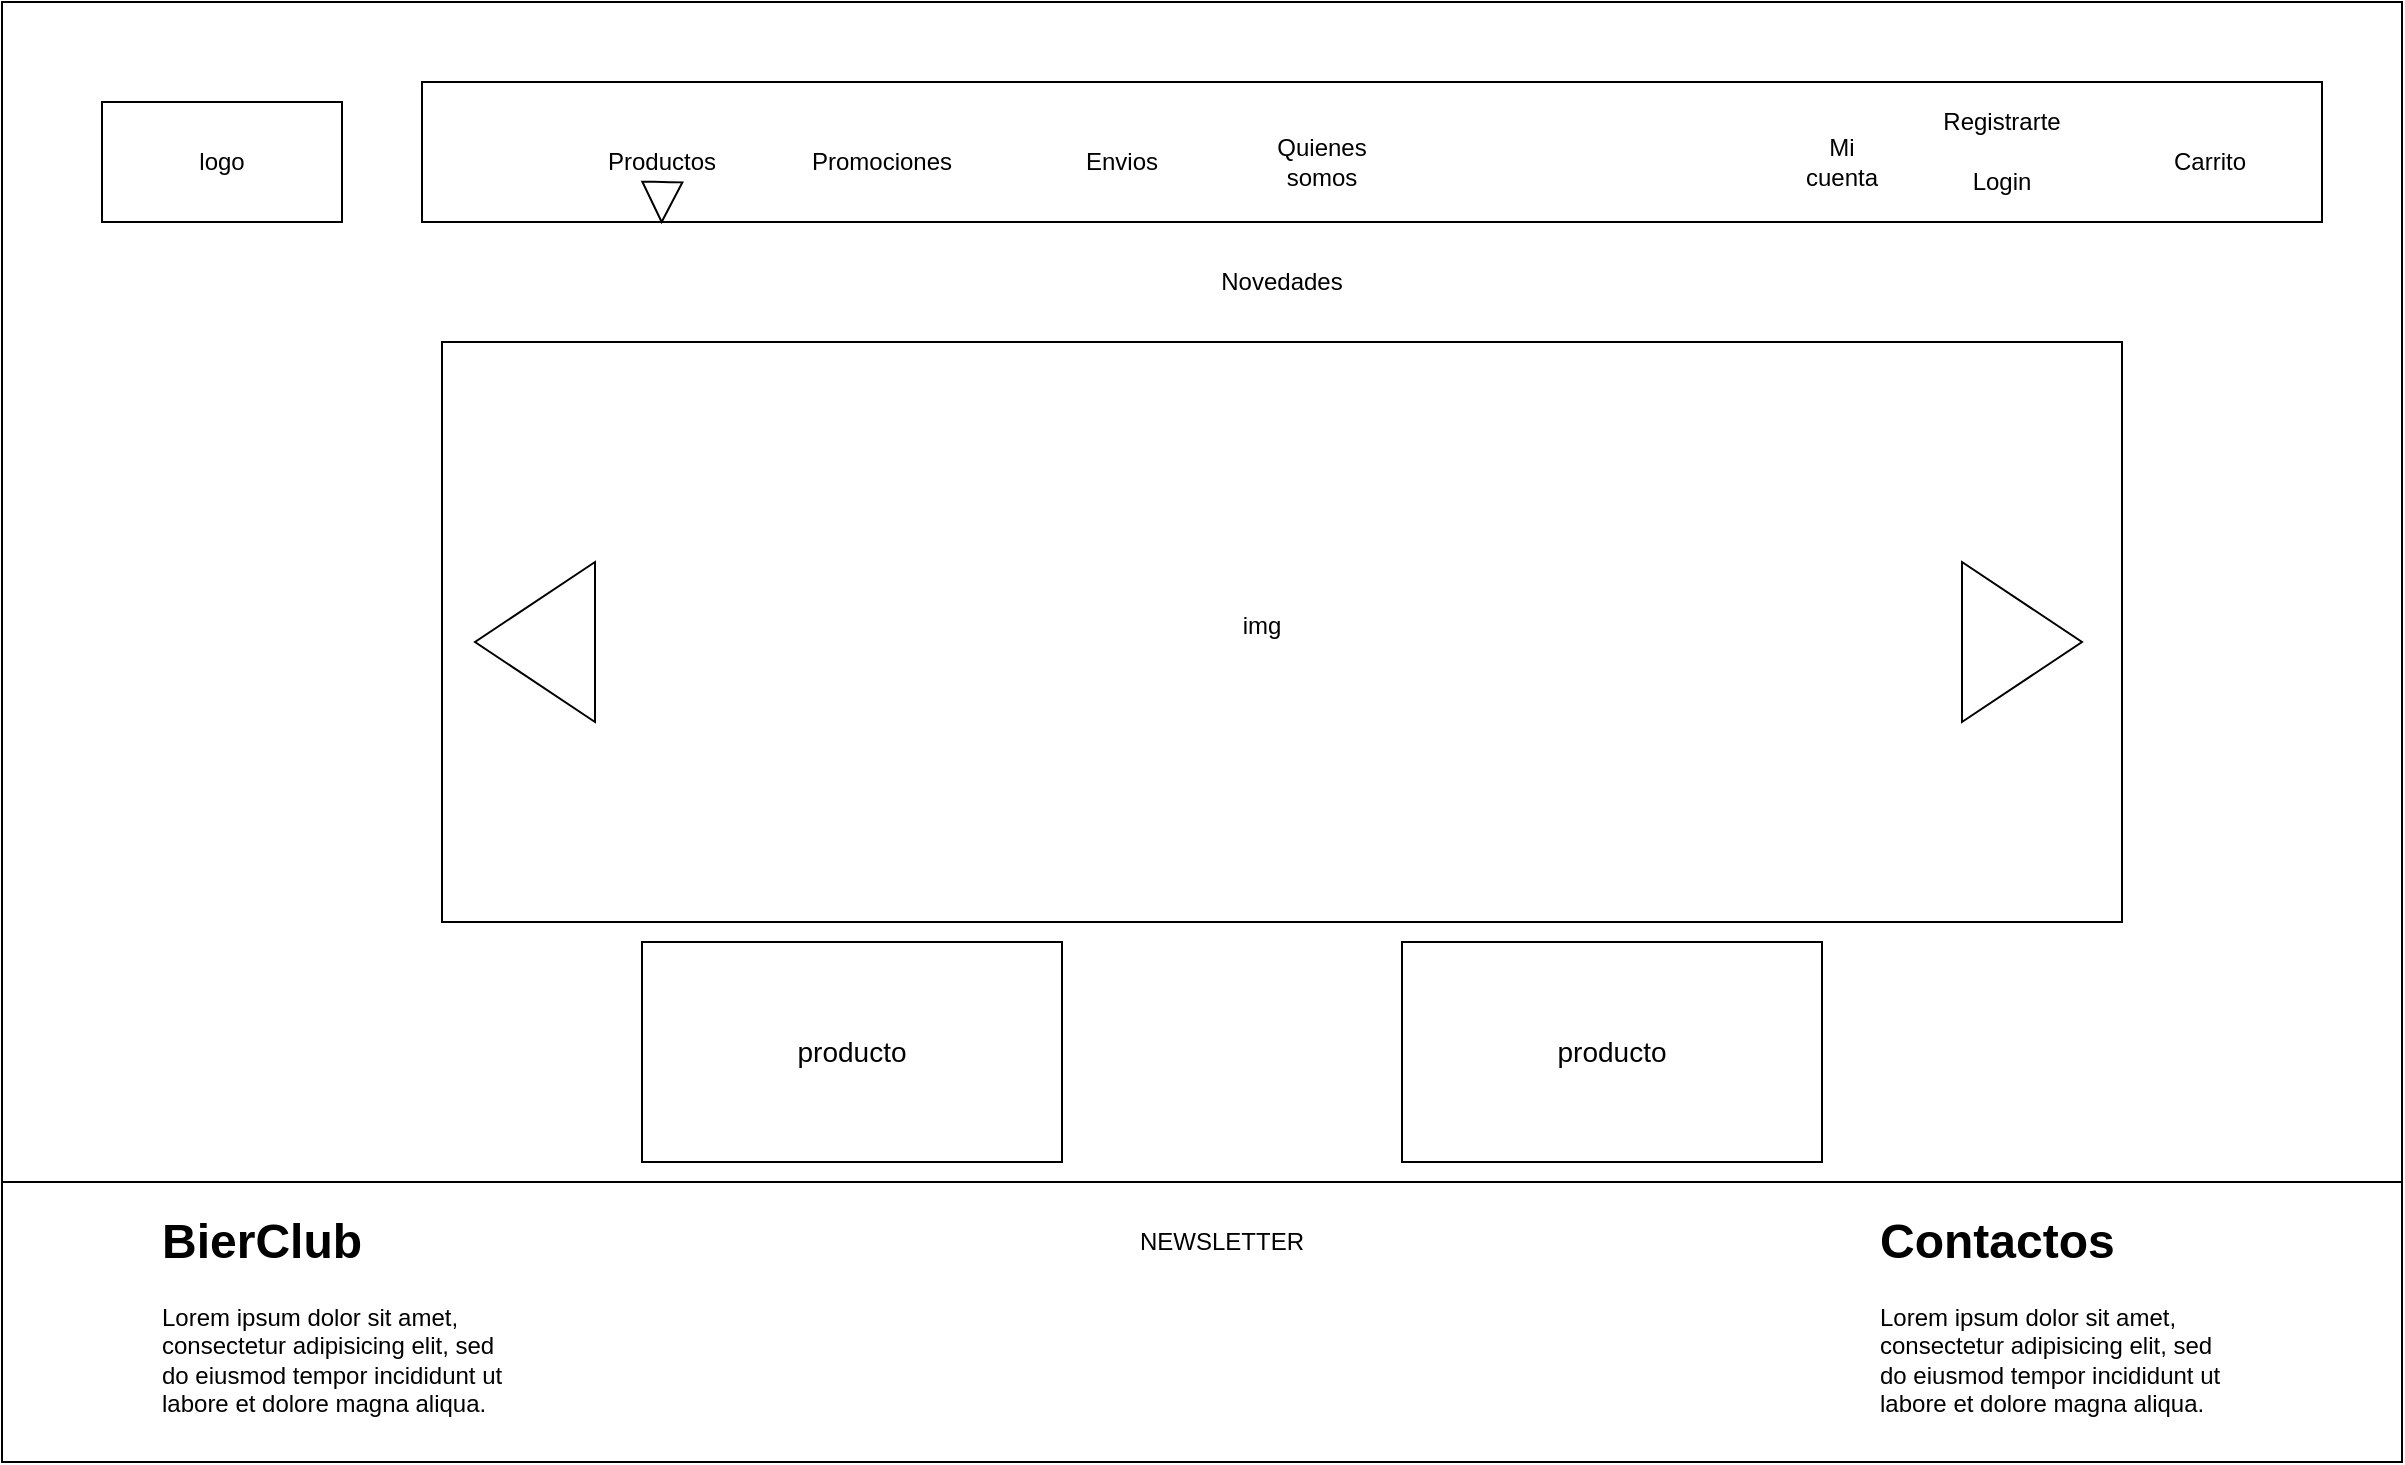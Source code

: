<mxfile version="13.7.3" type="github" pages="3">
  <diagram id="BG0jFZCEIFV9mwDypDCe" name="Page-1">
    <mxGraphModel dx="2249" dy="762" grid="1" gridSize="10" guides="1" tooltips="1" connect="1" arrows="1" fold="1" page="1" pageScale="1" pageWidth="827" pageHeight="1169" math="0" shadow="0">
      <root>
        <mxCell id="0" />
        <mxCell id="1" parent="0" />
        <mxCell id="589lS48BiY-n1jW3vcGF-1" value="" style="rounded=0;whiteSpace=wrap;html=1;direction=west;" parent="1" vertex="1">
          <mxGeometry x="-670" y="20" width="1200" height="730" as="geometry" />
        </mxCell>
        <mxCell id="589lS48BiY-n1jW3vcGF-2" value="" style="rounded=0;whiteSpace=wrap;html=1;" parent="1" vertex="1">
          <mxGeometry x="-620" y="70" width="120" height="60" as="geometry" />
        </mxCell>
        <mxCell id="589lS48BiY-n1jW3vcGF-3" value="logo" style="text;html=1;strokeColor=none;fillColor=none;align=center;verticalAlign=middle;whiteSpace=wrap;rounded=0;" parent="1" vertex="1">
          <mxGeometry x="-595" y="82.5" width="70" height="35" as="geometry" />
        </mxCell>
        <mxCell id="589lS48BiY-n1jW3vcGF-4" value="" style="rounded=0;whiteSpace=wrap;html=1;" parent="1" vertex="1">
          <mxGeometry x="-460" y="60" width="950" height="70" as="geometry" />
        </mxCell>
        <mxCell id="589lS48BiY-n1jW3vcGF-7" value="Registrarte" style="text;html=1;strokeColor=none;fillColor=none;align=center;verticalAlign=middle;whiteSpace=wrap;rounded=0;" parent="1" vertex="1">
          <mxGeometry x="310" y="70" width="40" height="20" as="geometry" />
        </mxCell>
        <mxCell id="589lS48BiY-n1jW3vcGF-8" value="Login" style="text;html=1;strokeColor=none;fillColor=none;align=center;verticalAlign=middle;whiteSpace=wrap;rounded=0;" parent="1" vertex="1">
          <mxGeometry x="310" y="100" width="40" height="20" as="geometry" />
        </mxCell>
        <mxCell id="589lS48BiY-n1jW3vcGF-9" value="Productos" style="text;html=1;strokeColor=none;fillColor=none;align=center;verticalAlign=middle;whiteSpace=wrap;rounded=0;" parent="1" vertex="1">
          <mxGeometry x="-360" y="90" width="40" height="20" as="geometry" />
        </mxCell>
        <mxCell id="589lS48BiY-n1jW3vcGF-10" value="Mi cuenta" style="text;html=1;strokeColor=none;fillColor=none;align=center;verticalAlign=middle;whiteSpace=wrap;rounded=0;" parent="1" vertex="1">
          <mxGeometry x="230" y="90" width="40" height="20" as="geometry" />
        </mxCell>
        <mxCell id="589lS48BiY-n1jW3vcGF-11" value="Carrito" style="text;html=1;strokeColor=none;fillColor=none;align=center;verticalAlign=middle;whiteSpace=wrap;rounded=0;" parent="1" vertex="1">
          <mxGeometry x="414" y="90" width="40" height="20" as="geometry" />
        </mxCell>
        <mxCell id="589lS48BiY-n1jW3vcGF-13" value="Promociones" style="text;html=1;strokeColor=none;fillColor=none;align=center;verticalAlign=middle;whiteSpace=wrap;rounded=0;" parent="1" vertex="1">
          <mxGeometry x="-250" y="90" width="40" height="20" as="geometry" />
        </mxCell>
        <mxCell id="589lS48BiY-n1jW3vcGF-14" value="Envios" style="text;html=1;strokeColor=none;fillColor=none;align=center;verticalAlign=middle;whiteSpace=wrap;rounded=0;" parent="1" vertex="1">
          <mxGeometry x="-130" y="90" width="40" height="20" as="geometry" />
        </mxCell>
        <mxCell id="589lS48BiY-n1jW3vcGF-16" value="Novedades" style="text;html=1;strokeColor=none;fillColor=none;align=center;verticalAlign=middle;whiteSpace=wrap;rounded=0;" parent="1" vertex="1">
          <mxGeometry x="-50" y="150" width="40" height="20" as="geometry" />
        </mxCell>
        <mxCell id="589lS48BiY-n1jW3vcGF-17" value="" style="rounded=0;whiteSpace=wrap;html=1;" parent="1" vertex="1">
          <mxGeometry x="-450" y="190" width="840" height="290" as="geometry" />
        </mxCell>
        <mxCell id="589lS48BiY-n1jW3vcGF-18" value="img" style="text;html=1;strokeColor=none;fillColor=none;align=center;verticalAlign=middle;whiteSpace=wrap;rounded=0;" parent="1" vertex="1">
          <mxGeometry x="-60" y="322" width="40" height="20" as="geometry" />
        </mxCell>
        <mxCell id="589lS48BiY-n1jW3vcGF-19" value="" style="rounded=0;whiteSpace=wrap;html=1;" parent="1" vertex="1">
          <mxGeometry x="-670" y="610" width="1200" height="140" as="geometry" />
        </mxCell>
        <mxCell id="589lS48BiY-n1jW3vcGF-26" value="Quienes somos" style="text;html=1;strokeColor=none;fillColor=none;align=center;verticalAlign=middle;whiteSpace=wrap;rounded=0;" parent="1" vertex="1">
          <mxGeometry x="-30" y="90" width="40" height="20" as="geometry" />
        </mxCell>
        <mxCell id="589lS48BiY-n1jW3vcGF-27" value="&lt;h1&gt;BierClub&lt;/h1&gt;&lt;p&gt;Lorem ipsum dolor sit amet, consectetur adipisicing elit, sed do eiusmod tempor incididunt ut labore et dolore magna aliqua.&lt;/p&gt;" style="text;html=1;strokeColor=none;fillColor=none;spacing=5;spacingTop=-20;whiteSpace=wrap;overflow=hidden;rounded=0;" parent="1" vertex="1">
          <mxGeometry x="-595" y="620" width="190" height="120" as="geometry" />
        </mxCell>
        <mxCell id="589lS48BiY-n1jW3vcGF-28" value="NEWSLETTER" style="text;html=1;strokeColor=none;fillColor=none;align=center;verticalAlign=middle;whiteSpace=wrap;rounded=0;" parent="1" vertex="1">
          <mxGeometry x="-80" y="630" width="40" height="20" as="geometry" />
        </mxCell>
        <mxCell id="589lS48BiY-n1jW3vcGF-29" value="&lt;h1&gt;Contactos&lt;/h1&gt;&lt;p&gt;Lorem ipsum dolor sit amet, consectetur adipisicing elit, sed do eiusmod tempor incididunt ut labore et dolore magna aliqua.&lt;/p&gt;" style="text;html=1;strokeColor=none;fillColor=none;spacing=5;spacingTop=-20;whiteSpace=wrap;overflow=hidden;rounded=0;" parent="1" vertex="1">
          <mxGeometry x="264" y="620" width="190" height="120" as="geometry" />
        </mxCell>
        <mxCell id="589lS48BiY-n1jW3vcGF-30" value="" style="triangle;whiteSpace=wrap;html=1;" parent="1" vertex="1">
          <mxGeometry x="310" y="300" width="60" height="80" as="geometry" />
        </mxCell>
        <mxCell id="589lS48BiY-n1jW3vcGF-31" value="" style="triangle;whiteSpace=wrap;html=1;rotation=-180;" parent="1" vertex="1">
          <mxGeometry x="-433.5" y="300" width="60" height="80" as="geometry" />
        </mxCell>
        <mxCell id="GX_0jhswiXGs3gCN9ruB-1" value="" style="html=1;shadow=0;dashed=0;align=center;verticalAlign=middle;shape=mxgraph.arrows2.arrow;dy=0.6;dx=40;direction=north;notch=0;rotation=-179;" parent="1" vertex="1">
          <mxGeometry x="-350" y="110" width="20" height="20" as="geometry" />
        </mxCell>
        <mxCell id="gqTG5D6gWTiHEazWK8LC-1" value="" style="rounded=0;whiteSpace=wrap;html=1;fontSize=14;" vertex="1" parent="1">
          <mxGeometry x="-350" y="490" width="210" height="110" as="geometry" />
        </mxCell>
        <mxCell id="gqTG5D6gWTiHEazWK8LC-2" value="producto" style="text;html=1;strokeColor=none;fillColor=none;align=center;verticalAlign=middle;whiteSpace=wrap;rounded=0;fontSize=14;" vertex="1" parent="1">
          <mxGeometry x="-265" y="535" width="40" height="20" as="geometry" />
        </mxCell>
        <mxCell id="gqTG5D6gWTiHEazWK8LC-3" value="" style="rounded=0;whiteSpace=wrap;html=1;fontSize=14;" vertex="1" parent="1">
          <mxGeometry x="30" y="490" width="210" height="110" as="geometry" />
        </mxCell>
        <mxCell id="gqTG5D6gWTiHEazWK8LC-4" value="producto" style="text;html=1;strokeColor=none;fillColor=none;align=center;verticalAlign=middle;whiteSpace=wrap;rounded=0;fontSize=14;" vertex="1" parent="1">
          <mxGeometry x="115" y="535" width="40" height="20" as="geometry" />
        </mxCell>
      </root>
    </mxGraphModel>
  </diagram>
  <diagram id="2UA5lUnB6_4EVmcxn1_h" name="Page-2">
    <mxGraphModel dx="2249" dy="762" grid="1" gridSize="10" guides="1" tooltips="1" connect="1" arrows="1" fold="1" page="1" pageScale="1" pageWidth="827" pageHeight="1169" math="0" shadow="0">
      <root>
        <mxCell id="V-jbAyR8-M4dBIKKFTTF-0" />
        <mxCell id="V-jbAyR8-M4dBIKKFTTF-1" parent="V-jbAyR8-M4dBIKKFTTF-0" />
        <mxCell id="ikJOgBZYbwtv8HL3u7bA-0" value="" style="rounded=0;whiteSpace=wrap;html=1;direction=west;" parent="V-jbAyR8-M4dBIKKFTTF-1" vertex="1">
          <mxGeometry x="-670" y="20" width="1200" height="730" as="geometry" />
        </mxCell>
        <mxCell id="ikJOgBZYbwtv8HL3u7bA-6" value="Productos" style="text;html=1;strokeColor=none;fillColor=none;align=center;verticalAlign=middle;whiteSpace=wrap;rounded=0;" parent="V-jbAyR8-M4dBIKKFTTF-1" vertex="1">
          <mxGeometry x="-360" y="90" width="40" height="20" as="geometry" />
        </mxCell>
        <mxCell id="ikJOgBZYbwtv8HL3u7bA-9" value="Promociones" style="text;html=1;strokeColor=none;fillColor=none;align=center;verticalAlign=middle;whiteSpace=wrap;rounded=0;" parent="V-jbAyR8-M4dBIKKFTTF-1" vertex="1">
          <mxGeometry x="-250" y="90" width="40" height="20" as="geometry" />
        </mxCell>
        <mxCell id="ikJOgBZYbwtv8HL3u7bA-10" value="Envios" style="text;html=1;strokeColor=none;fillColor=none;align=center;verticalAlign=middle;whiteSpace=wrap;rounded=0;" parent="V-jbAyR8-M4dBIKKFTTF-1" vertex="1">
          <mxGeometry x="-130" y="90" width="40" height="20" as="geometry" />
        </mxCell>
        <mxCell id="ikJOgBZYbwtv8HL3u7bA-14" value="" style="rounded=0;whiteSpace=wrap;html=1;" parent="V-jbAyR8-M4dBIKKFTTF-1" vertex="1">
          <mxGeometry x="-670" y="660" width="1200" height="180" as="geometry" />
        </mxCell>
        <mxCell id="ikJOgBZYbwtv8HL3u7bA-15" value="Quienes somos" style="text;html=1;strokeColor=none;fillColor=none;align=center;verticalAlign=middle;whiteSpace=wrap;rounded=0;" parent="V-jbAyR8-M4dBIKKFTTF-1" vertex="1">
          <mxGeometry x="-30" y="90" width="40" height="20" as="geometry" />
        </mxCell>
        <mxCell id="ikJOgBZYbwtv8HL3u7bA-17" value="NEWSLETTER" style="text;html=1;strokeColor=none;fillColor=none;align=center;verticalAlign=middle;whiteSpace=wrap;rounded=0;" parent="V-jbAyR8-M4dBIKKFTTF-1" vertex="1">
          <mxGeometry x="-90" y="700" width="40" height="20" as="geometry" />
        </mxCell>
        <mxCell id="ikJOgBZYbwtv8HL3u7bA-21" value="" style="shape=actor;whiteSpace=wrap;html=1;" parent="V-jbAyR8-M4dBIKKFTTF-1" vertex="1">
          <mxGeometry x="224" y="65" width="40" height="60" as="geometry" />
        </mxCell>
        <mxCell id="ikJOgBZYbwtv8HL3u7bA-22" value="Mi cuenta" style="text;html=1;strokeColor=none;fillColor=none;align=center;verticalAlign=middle;whiteSpace=wrap;rounded=0;" parent="V-jbAyR8-M4dBIKKFTTF-1" vertex="1">
          <mxGeometry x="224" y="100" width="40" height="20" as="geometry" />
        </mxCell>
        <mxCell id="ikJOgBZYbwtv8HL3u7bA-23" value="" style="rounded=1;whiteSpace=wrap;html=1;rotation=90;" parent="V-jbAyR8-M4dBIKKFTTF-1" vertex="1">
          <mxGeometry x="-470" y="260" width="178.75" height="173.13" as="geometry" />
        </mxCell>
        <mxCell id="ikJOgBZYbwtv8HL3u7bA-24" value="" style="rounded=1;whiteSpace=wrap;html=1;rotation=90;" parent="V-jbAyR8-M4dBIKKFTTF-1" vertex="1">
          <mxGeometry x="-258.75" y="260" width="178.75" height="173.13" as="geometry" />
        </mxCell>
        <mxCell id="ikJOgBZYbwtv8HL3u7bA-25" value="" style="rounded=1;whiteSpace=wrap;html=1;rotation=90;" parent="V-jbAyR8-M4dBIKKFTTF-1" vertex="1">
          <mxGeometry x="-40" y="260" width="178.75" height="173.13" as="geometry" />
        </mxCell>
        <mxCell id="ikJOgBZYbwtv8HL3u7bA-26" value="" style="rounded=1;whiteSpace=wrap;html=1;rotation=90;" parent="V-jbAyR8-M4dBIKKFTTF-1" vertex="1">
          <mxGeometry x="180" y="260" width="178.75" height="173.13" as="geometry" />
        </mxCell>
        <mxCell id="ikJOgBZYbwtv8HL3u7bA-30" value="" style="rounded=1;whiteSpace=wrap;html=1;rotation=90;" parent="V-jbAyR8-M4dBIKKFTTF-1" vertex="1">
          <mxGeometry x="-470" y="470" width="178.75" height="173.13" as="geometry" />
        </mxCell>
        <mxCell id="ikJOgBZYbwtv8HL3u7bA-31" value="" style="rounded=1;whiteSpace=wrap;html=1;rotation=90;" parent="V-jbAyR8-M4dBIKKFTTF-1" vertex="1">
          <mxGeometry x="-258.75" y="470" width="178.75" height="173.13" as="geometry" />
        </mxCell>
        <mxCell id="ikJOgBZYbwtv8HL3u7bA-32" value="" style="rounded=1;whiteSpace=wrap;html=1;rotation=90;" parent="V-jbAyR8-M4dBIKKFTTF-1" vertex="1">
          <mxGeometry x="-40" y="470" width="178.75" height="173.13" as="geometry" />
        </mxCell>
        <mxCell id="ikJOgBZYbwtv8HL3u7bA-33" value="" style="rounded=1;whiteSpace=wrap;html=1;rotation=90;" parent="V-jbAyR8-M4dBIKKFTTF-1" vertex="1">
          <mxGeometry x="180" y="470" width="178.75" height="173.13" as="geometry" />
        </mxCell>
        <mxCell id="ikJOgBZYbwtv8HL3u7bA-34" value="" style="endArrow=none;html=1;entryX=0.75;entryY=0;entryDx=0;entryDy=0;" parent="V-jbAyR8-M4dBIKKFTTF-1" target="ikJOgBZYbwtv8HL3u7bA-23" edge="1">
          <mxGeometry width="50" height="50" relative="1" as="geometry">
            <mxPoint x="-470" y="391" as="sourcePoint" />
            <mxPoint x="-413" y="340" as="targetPoint" />
          </mxGeometry>
        </mxCell>
        <mxCell id="ikJOgBZYbwtv8HL3u7bA-38" value="" style="endArrow=none;html=1;entryX=0.75;entryY=0;entryDx=0;entryDy=0;" parent="V-jbAyR8-M4dBIKKFTTF-1" edge="1">
          <mxGeometry width="50" height="50" relative="1" as="geometry">
            <mxPoint x="-255.94" y="390" as="sourcePoint" />
            <mxPoint x="-80.0" y="390.253" as="targetPoint" />
          </mxGeometry>
        </mxCell>
        <mxCell id="ikJOgBZYbwtv8HL3u7bA-39" value="" style="endArrow=none;html=1;entryX=0.75;entryY=0;entryDx=0;entryDy=0;" parent="V-jbAyR8-M4dBIKKFTTF-1" edge="1">
          <mxGeometry width="50" height="50" relative="1" as="geometry">
            <mxPoint x="-38.59" y="390" as="sourcePoint" />
            <mxPoint x="137.35" y="390.253" as="targetPoint" />
          </mxGeometry>
        </mxCell>
        <mxCell id="ikJOgBZYbwtv8HL3u7bA-40" value="" style="endArrow=none;html=1;entryX=0.75;entryY=0;entryDx=0;entryDy=0;" parent="V-jbAyR8-M4dBIKKFTTF-1" edge="1">
          <mxGeometry width="50" height="50" relative="1" as="geometry">
            <mxPoint x="182.81" y="390" as="sourcePoint" />
            <mxPoint x="358.75" y="390.253" as="targetPoint" />
          </mxGeometry>
        </mxCell>
        <mxCell id="ikJOgBZYbwtv8HL3u7bA-41" value="" style="endArrow=none;html=1;entryX=0.75;entryY=0;entryDx=0;entryDy=0;" parent="V-jbAyR8-M4dBIKKFTTF-1" edge="1">
          <mxGeometry width="50" height="50" relative="1" as="geometry">
            <mxPoint x="-470" y="601" as="sourcePoint" />
            <mxPoint x="-294.06" y="601.253" as="targetPoint" />
          </mxGeometry>
        </mxCell>
        <mxCell id="ikJOgBZYbwtv8HL3u7bA-42" value="" style="endArrow=none;html=1;entryX=0.75;entryY=0;entryDx=0;entryDy=0;" parent="V-jbAyR8-M4dBIKKFTTF-1" edge="1">
          <mxGeometry width="50" height="50" relative="1" as="geometry">
            <mxPoint x="-255.94" y="600" as="sourcePoint" />
            <mxPoint x="-80" y="600.253" as="targetPoint" />
          </mxGeometry>
        </mxCell>
        <mxCell id="ikJOgBZYbwtv8HL3u7bA-43" value="" style="endArrow=none;html=1;entryX=0.75;entryY=0;entryDx=0;entryDy=0;" parent="V-jbAyR8-M4dBIKKFTTF-1" edge="1">
          <mxGeometry width="50" height="50" relative="1" as="geometry">
            <mxPoint x="-38.59" y="600" as="sourcePoint" />
            <mxPoint x="137.35" y="600.253" as="targetPoint" />
          </mxGeometry>
        </mxCell>
        <mxCell id="ikJOgBZYbwtv8HL3u7bA-44" value="" style="endArrow=none;html=1;entryX=0.75;entryY=0;entryDx=0;entryDy=0;" parent="V-jbAyR8-M4dBIKKFTTF-1" edge="1">
          <mxGeometry width="50" height="50" relative="1" as="geometry">
            <mxPoint x="182.81" y="600" as="sourcePoint" />
            <mxPoint x="358.75" y="600.253" as="targetPoint" />
          </mxGeometry>
        </mxCell>
        <mxCell id="ikJOgBZYbwtv8HL3u7bA-45" value="Precio" style="text;html=1;strokeColor=none;fillColor=none;align=center;verticalAlign=middle;whiteSpace=wrap;rounded=0;" parent="V-jbAyR8-M4dBIKKFTTF-1" vertex="1">
          <mxGeometry x="-410" y="410" width="40" height="20" as="geometry" />
        </mxCell>
        <mxCell id="ikJOgBZYbwtv8HL3u7bA-46" value="Precio" style="text;html=1;strokeColor=none;fillColor=none;align=center;verticalAlign=middle;whiteSpace=wrap;rounded=0;" parent="V-jbAyR8-M4dBIKKFTTF-1" vertex="1">
          <mxGeometry x="260" y="410" width="40" height="20" as="geometry" />
        </mxCell>
        <mxCell id="ikJOgBZYbwtv8HL3u7bA-47" value="Precio" style="text;html=1;strokeColor=none;fillColor=none;align=center;verticalAlign=middle;whiteSpace=wrap;rounded=0;" parent="V-jbAyR8-M4dBIKKFTTF-1" vertex="1">
          <mxGeometry x="29.38" y="410" width="40" height="20" as="geometry" />
        </mxCell>
        <mxCell id="ikJOgBZYbwtv8HL3u7bA-49" value="Precio" style="text;html=1;strokeColor=none;fillColor=none;align=center;verticalAlign=middle;whiteSpace=wrap;rounded=0;" parent="V-jbAyR8-M4dBIKKFTTF-1" vertex="1">
          <mxGeometry x="-189.37" y="410" width="40" height="20" as="geometry" />
        </mxCell>
        <mxCell id="ikJOgBZYbwtv8HL3u7bA-50" value="Precio" style="text;html=1;strokeColor=none;fillColor=none;align=center;verticalAlign=middle;whiteSpace=wrap;rounded=0;" parent="V-jbAyR8-M4dBIKKFTTF-1" vertex="1">
          <mxGeometry x="-415" y="620" width="40" height="20" as="geometry" />
        </mxCell>
        <mxCell id="ikJOgBZYbwtv8HL3u7bA-51" value="Precio" style="text;html=1;strokeColor=none;fillColor=none;align=center;verticalAlign=middle;whiteSpace=wrap;rounded=0;" parent="V-jbAyR8-M4dBIKKFTTF-1" vertex="1">
          <mxGeometry x="255" y="620" width="40" height="20" as="geometry" />
        </mxCell>
        <mxCell id="ikJOgBZYbwtv8HL3u7bA-52" value="Precio" style="text;html=1;strokeColor=none;fillColor=none;align=center;verticalAlign=middle;whiteSpace=wrap;rounded=0;" parent="V-jbAyR8-M4dBIKKFTTF-1" vertex="1">
          <mxGeometry x="24.38" y="620" width="40" height="20" as="geometry" />
        </mxCell>
        <mxCell id="ikJOgBZYbwtv8HL3u7bA-53" value="Precio" style="text;html=1;strokeColor=none;fillColor=none;align=center;verticalAlign=middle;whiteSpace=wrap;rounded=0;" parent="V-jbAyR8-M4dBIKKFTTF-1" vertex="1">
          <mxGeometry x="-194.37" y="620" width="40" height="20" as="geometry" />
        </mxCell>
        <mxCell id="ikJOgBZYbwtv8HL3u7bA-54" value="" style="ellipse;whiteSpace=wrap;html=1;" parent="V-jbAyR8-M4dBIKKFTTF-1" vertex="1">
          <mxGeometry x="-635" y="55" width="120" height="80" as="geometry" />
        </mxCell>
        <mxCell id="ikJOgBZYbwtv8HL3u7bA-55" value="" style="line;strokeWidth=2;html=1;" parent="V-jbAyR8-M4dBIKKFTTF-1" vertex="1">
          <mxGeometry x="-670" y="150" width="1200" height="10" as="geometry" />
        </mxCell>
        <mxCell id="ikJOgBZYbwtv8HL3u7bA-58" value="" style="rounded=1;whiteSpace=wrap;html=1;" parent="V-jbAyR8-M4dBIKKFTTF-1" vertex="1">
          <mxGeometry x="290" y="50" width="80" height="80" as="geometry" />
        </mxCell>
        <mxCell id="ikJOgBZYbwtv8HL3u7bA-4" value="Registrarte" style="text;html=1;strokeColor=none;fillColor=none;align=center;verticalAlign=middle;whiteSpace=wrap;rounded=0;" parent="V-jbAyR8-M4dBIKKFTTF-1" vertex="1">
          <mxGeometry x="310" y="70" width="40" height="20" as="geometry" />
        </mxCell>
        <mxCell id="ikJOgBZYbwtv8HL3u7bA-5" value="Login" style="text;html=1;strokeColor=none;fillColor=none;align=center;verticalAlign=middle;whiteSpace=wrap;rounded=0;" parent="V-jbAyR8-M4dBIKKFTTF-1" vertex="1">
          <mxGeometry x="310" y="100" width="40" height="20" as="geometry" />
        </mxCell>
        <mxCell id="ikJOgBZYbwtv8HL3u7bA-59" value="" style="endArrow=none;html=1;" parent="V-jbAyR8-M4dBIKKFTTF-1" edge="1">
          <mxGeometry width="50" height="50" relative="1" as="geometry">
            <mxPoint x="290.0" y="99" as="sourcePoint" />
            <mxPoint x="370" y="99" as="targetPoint" />
          </mxGeometry>
        </mxCell>
        <mxCell id="ikJOgBZYbwtv8HL3u7bA-60" value="" style="ellipse;whiteSpace=wrap;html=1;" parent="V-jbAyR8-M4dBIKKFTTF-1" vertex="1">
          <mxGeometry x="390" y="55" width="120" height="80" as="geometry" />
        </mxCell>
        <mxCell id="ikJOgBZYbwtv8HL3u7bA-8" value="Img Carrito" style="text;html=1;strokeColor=none;fillColor=none;align=center;verticalAlign=middle;whiteSpace=wrap;rounded=0;" parent="V-jbAyR8-M4dBIKKFTTF-1" vertex="1">
          <mxGeometry x="430" y="85" width="40" height="20" as="geometry" />
        </mxCell>
        <mxCell id="ikJOgBZYbwtv8HL3u7bA-61" value="" style="html=1;shadow=0;dashed=0;align=center;verticalAlign=middle;shape=mxgraph.arrows2.arrow;dy=0.6;dx=40;direction=north;notch=0;rotation=-179;" parent="V-jbAyR8-M4dBIKKFTTF-1" vertex="1">
          <mxGeometry x="-355" y="115" width="20" height="20" as="geometry" />
        </mxCell>
        <mxCell id="ikJOgBZYbwtv8HL3u7bA-63" value="" style="rounded=1;whiteSpace=wrap;html=1;" parent="V-jbAyR8-M4dBIKKFTTF-1" vertex="1">
          <mxGeometry x="-610" y="690" width="210" height="110" as="geometry" />
        </mxCell>
        <mxCell id="ikJOgBZYbwtv8HL3u7bA-16" value="&lt;h1&gt;BierClub&lt;/h1&gt;&lt;p&gt;Lorem ipsum dolor sit amet, consectetur adipisicing elit, sed do eiusmod tempor incididunt ut labore et dolore magna aliqua.&lt;/p&gt;" style="text;html=1;strokeColor=none;fillColor=none;spacing=5;spacingTop=-20;whiteSpace=wrap;overflow=hidden;rounded=0;" parent="V-jbAyR8-M4dBIKKFTTF-1" vertex="1">
          <mxGeometry x="-605" y="690" width="190" height="120" as="geometry" />
        </mxCell>
        <mxCell id="ikJOgBZYbwtv8HL3u7bA-64" value="" style="rounded=1;whiteSpace=wrap;html=1;" parent="V-jbAyR8-M4dBIKKFTTF-1" vertex="1">
          <mxGeometry x="-229.37" y="730" width="329.37" height="30" as="geometry" />
        </mxCell>
        <mxCell id="ikJOgBZYbwtv8HL3u7bA-65" value="" style="rounded=1;whiteSpace=wrap;html=1;" parent="V-jbAyR8-M4dBIKKFTTF-1" vertex="1">
          <mxGeometry x="249.38" y="690" width="220.62" height="110" as="geometry" />
        </mxCell>
        <mxCell id="ikJOgBZYbwtv8HL3u7bA-18" value="&lt;h1&gt;Contactos&lt;/h1&gt;&lt;p&gt;Lorem ipsum dolor sit amet, consectetur adipisicing elit, sed do eiusmod tempor incididunt ut labore et dolore magna aliqua.&lt;/p&gt;" style="text;html=1;strokeColor=none;fillColor=none;spacing=5;spacingTop=-20;whiteSpace=wrap;overflow=hidden;rounded=0;" parent="V-jbAyR8-M4dBIKKFTTF-1" vertex="1">
          <mxGeometry x="254" y="690" width="190" height="120" as="geometry" />
        </mxCell>
        <mxCell id="rRYeFZMNDQfGXmy6fUeA-0" value="img logo" style="text;html=1;strokeColor=none;fillColor=none;align=center;verticalAlign=middle;whiteSpace=wrap;rounded=0;" parent="V-jbAyR8-M4dBIKKFTTF-1" vertex="1">
          <mxGeometry x="-595" y="85" width="40" height="20" as="geometry" />
        </mxCell>
        <mxCell id="ssaw6KBq0S88ntUo6BeH-1" value="" style="rounded=1;whiteSpace=wrap;html=1;arcSize=50;" vertex="1" parent="V-jbAyR8-M4dBIKKFTTF-1">
          <mxGeometry x="-270" y="170" width="450" height="40" as="geometry" />
        </mxCell>
        <mxCell id="ssaw6KBq0S88ntUo6BeH-2" value="Que estas buscando?" style="text;html=1;strokeColor=none;fillColor=none;align=center;verticalAlign=middle;whiteSpace=wrap;rounded=0;" vertex="1" parent="V-jbAyR8-M4dBIKKFTTF-1">
          <mxGeometry x="-140" y="180" width="180" height="20" as="geometry" />
        </mxCell>
        <mxCell id="ssaw6KBq0S88ntUo6BeH-3" value="" style="rounded=1;whiteSpace=wrap;html=1;rotation=90;" vertex="1" parent="V-jbAyR8-M4dBIKKFTTF-1">
          <mxGeometry x="470" y="320" width="100" height="10" as="geometry" />
        </mxCell>
      </root>
    </mxGraphModel>
  </diagram>
  <diagram id="L94S5Pws6cRvEanTJl3l" name="Page-3">
    <mxGraphModel dx="2249" dy="762" grid="1" gridSize="10" guides="1" tooltips="1" connect="1" arrows="1" fold="1" page="1" pageScale="1" pageWidth="827" pageHeight="1169" math="0" shadow="0">
      <root>
        <mxCell id="-IeSadfAtOniTE9cs8pw-0" />
        <mxCell id="-IeSadfAtOniTE9cs8pw-1" parent="-IeSadfAtOniTE9cs8pw-0" />
        <mxCell id="Wdn8A_iho1azzuehMDy3-0" value="" style="rounded=0;whiteSpace=wrap;html=1;direction=west;" parent="-IeSadfAtOniTE9cs8pw-1" vertex="1">
          <mxGeometry x="-670" y="20" width="1200" height="730" as="geometry" />
        </mxCell>
        <mxCell id="Wdn8A_iho1azzuehMDy3-1" value="Productos" style="text;html=1;strokeColor=none;fillColor=none;align=center;verticalAlign=middle;whiteSpace=wrap;rounded=0;" parent="-IeSadfAtOniTE9cs8pw-1" vertex="1">
          <mxGeometry x="-360" y="90" width="40" height="20" as="geometry" />
        </mxCell>
        <mxCell id="Wdn8A_iho1azzuehMDy3-2" value="Promociones" style="text;html=1;strokeColor=none;fillColor=none;align=center;verticalAlign=middle;whiteSpace=wrap;rounded=0;" parent="-IeSadfAtOniTE9cs8pw-1" vertex="1">
          <mxGeometry x="-250" y="90" width="40" height="20" as="geometry" />
        </mxCell>
        <mxCell id="Wdn8A_iho1azzuehMDy3-3" value="Envios" style="text;html=1;strokeColor=none;fillColor=none;align=center;verticalAlign=middle;whiteSpace=wrap;rounded=0;" parent="-IeSadfAtOniTE9cs8pw-1" vertex="1">
          <mxGeometry x="-130" y="90" width="40" height="20" as="geometry" />
        </mxCell>
        <mxCell id="Wdn8A_iho1azzuehMDy3-4" value="" style="rounded=0;whiteSpace=wrap;html=1;" parent="-IeSadfAtOniTE9cs8pw-1" vertex="1">
          <mxGeometry x="-670" y="660" width="1200" height="320" as="geometry" />
        </mxCell>
        <mxCell id="Wdn8A_iho1azzuehMDy3-5" value="Quienes somos" style="text;html=1;strokeColor=none;fillColor=none;align=center;verticalAlign=middle;whiteSpace=wrap;rounded=0;" parent="-IeSadfAtOniTE9cs8pw-1" vertex="1">
          <mxGeometry x="-30" y="90" width="40" height="20" as="geometry" />
        </mxCell>
        <mxCell id="Wdn8A_iho1azzuehMDy3-6" value="NEWSLETTER" style="text;html=1;strokeColor=none;fillColor=none;align=center;verticalAlign=middle;whiteSpace=wrap;rounded=0;fontSize=22;" parent="-IeSadfAtOniTE9cs8pw-1" vertex="1">
          <mxGeometry x="-74.68" y="690" width="40" height="20" as="geometry" />
        </mxCell>
        <mxCell id="Wdn8A_iho1azzuehMDy3-7" value="" style="shape=actor;whiteSpace=wrap;html=1;" parent="-IeSadfAtOniTE9cs8pw-1" vertex="1">
          <mxGeometry x="224" y="65" width="40" height="60" as="geometry" />
        </mxCell>
        <mxCell id="Wdn8A_iho1azzuehMDy3-8" value="Mi cuenta" style="text;html=1;strokeColor=none;fillColor=none;align=center;verticalAlign=middle;whiteSpace=wrap;rounded=0;" parent="-IeSadfAtOniTE9cs8pw-1" vertex="1">
          <mxGeometry x="224" y="100" width="40" height="20" as="geometry" />
        </mxCell>
        <mxCell id="Wdn8A_iho1azzuehMDy3-13" value="" style="rounded=1;whiteSpace=wrap;html=1;rotation=90;" parent="-IeSadfAtOniTE9cs8pw-1" vertex="1">
          <mxGeometry x="-469.06" y="470" width="178.75" height="173.13" as="geometry" />
        </mxCell>
        <mxCell id="Wdn8A_iho1azzuehMDy3-14" value="" style="rounded=1;whiteSpace=wrap;html=1;rotation=90;" parent="-IeSadfAtOniTE9cs8pw-1" vertex="1">
          <mxGeometry x="-257.81" y="470" width="178.75" height="173.13" as="geometry" />
        </mxCell>
        <mxCell id="Wdn8A_iho1azzuehMDy3-15" value="" style="rounded=1;whiteSpace=wrap;html=1;rotation=90;" parent="-IeSadfAtOniTE9cs8pw-1" vertex="1">
          <mxGeometry x="-39.06" y="470" width="178.75" height="173.13" as="geometry" />
        </mxCell>
        <mxCell id="Wdn8A_iho1azzuehMDy3-16" value="" style="rounded=1;whiteSpace=wrap;html=1;rotation=90;" parent="-IeSadfAtOniTE9cs8pw-1" vertex="1">
          <mxGeometry x="180.94" y="470" width="178.75" height="173.13" as="geometry" />
        </mxCell>
        <mxCell id="Wdn8A_iho1azzuehMDy3-21" value="" style="endArrow=none;html=1;entryX=0.75;entryY=0;entryDx=0;entryDy=0;" parent="-IeSadfAtOniTE9cs8pw-1" edge="1">
          <mxGeometry width="50" height="50" relative="1" as="geometry">
            <mxPoint x="-469.06" y="601" as="sourcePoint" />
            <mxPoint x="-293.12" y="601.253" as="targetPoint" />
          </mxGeometry>
        </mxCell>
        <mxCell id="Wdn8A_iho1azzuehMDy3-22" value="" style="endArrow=none;html=1;entryX=0.75;entryY=0;entryDx=0;entryDy=0;" parent="-IeSadfAtOniTE9cs8pw-1" edge="1">
          <mxGeometry width="50" height="50" relative="1" as="geometry">
            <mxPoint x="-255.0" y="600" as="sourcePoint" />
            <mxPoint x="-79.06" y="600.253" as="targetPoint" />
          </mxGeometry>
        </mxCell>
        <mxCell id="Wdn8A_iho1azzuehMDy3-23" value="" style="endArrow=none;html=1;entryX=0.75;entryY=0;entryDx=0;entryDy=0;" parent="-IeSadfAtOniTE9cs8pw-1" edge="1">
          <mxGeometry width="50" height="50" relative="1" as="geometry">
            <mxPoint x="-37.65" y="600" as="sourcePoint" />
            <mxPoint x="138.29" y="600.253" as="targetPoint" />
          </mxGeometry>
        </mxCell>
        <mxCell id="Wdn8A_iho1azzuehMDy3-24" value="" style="endArrow=none;html=1;entryX=0.75;entryY=0;entryDx=0;entryDy=0;" parent="-IeSadfAtOniTE9cs8pw-1" edge="1">
          <mxGeometry width="50" height="50" relative="1" as="geometry">
            <mxPoint x="183.75" y="600" as="sourcePoint" />
            <mxPoint x="359.69" y="600.253" as="targetPoint" />
          </mxGeometry>
        </mxCell>
        <mxCell id="Wdn8A_iho1azzuehMDy3-29" value="Precio" style="text;html=1;strokeColor=none;fillColor=none;align=center;verticalAlign=middle;whiteSpace=wrap;rounded=0;" parent="-IeSadfAtOniTE9cs8pw-1" vertex="1">
          <mxGeometry x="-414.06" y="620" width="40" height="20" as="geometry" />
        </mxCell>
        <mxCell id="Wdn8A_iho1azzuehMDy3-30" value="Precio" style="text;html=1;strokeColor=none;fillColor=none;align=center;verticalAlign=middle;whiteSpace=wrap;rounded=0;" parent="-IeSadfAtOniTE9cs8pw-1" vertex="1">
          <mxGeometry x="255.94" y="620" width="40" height="20" as="geometry" />
        </mxCell>
        <mxCell id="Wdn8A_iho1azzuehMDy3-31" value="Precio" style="text;html=1;strokeColor=none;fillColor=none;align=center;verticalAlign=middle;whiteSpace=wrap;rounded=0;" parent="-IeSadfAtOniTE9cs8pw-1" vertex="1">
          <mxGeometry x="25.32" y="620" width="40" height="20" as="geometry" />
        </mxCell>
        <mxCell id="Wdn8A_iho1azzuehMDy3-32" value="Precio" style="text;html=1;strokeColor=none;fillColor=none;align=center;verticalAlign=middle;whiteSpace=wrap;rounded=0;" parent="-IeSadfAtOniTE9cs8pw-1" vertex="1">
          <mxGeometry x="-193.43" y="620" width="40" height="20" as="geometry" />
        </mxCell>
        <mxCell id="Wdn8A_iho1azzuehMDy3-33" value="" style="ellipse;whiteSpace=wrap;html=1;" parent="-IeSadfAtOniTE9cs8pw-1" vertex="1">
          <mxGeometry x="-635" y="55" width="120" height="80" as="geometry" />
        </mxCell>
        <mxCell id="Wdn8A_iho1azzuehMDy3-34" value="" style="line;strokeWidth=2;html=1;" parent="-IeSadfAtOniTE9cs8pw-1" vertex="1">
          <mxGeometry x="-670" y="150" width="1200" height="10" as="geometry" />
        </mxCell>
        <mxCell id="Wdn8A_iho1azzuehMDy3-35" value="" style="rounded=1;whiteSpace=wrap;html=1;" parent="-IeSadfAtOniTE9cs8pw-1" vertex="1">
          <mxGeometry x="290" y="50" width="80" height="80" as="geometry" />
        </mxCell>
        <mxCell id="Wdn8A_iho1azzuehMDy3-36" value="Registrarte" style="text;html=1;strokeColor=none;fillColor=none;align=center;verticalAlign=middle;whiteSpace=wrap;rounded=0;" parent="-IeSadfAtOniTE9cs8pw-1" vertex="1">
          <mxGeometry x="310" y="70" width="40" height="20" as="geometry" />
        </mxCell>
        <mxCell id="Wdn8A_iho1azzuehMDy3-37" value="Login" style="text;html=1;strokeColor=none;fillColor=none;align=center;verticalAlign=middle;whiteSpace=wrap;rounded=0;" parent="-IeSadfAtOniTE9cs8pw-1" vertex="1">
          <mxGeometry x="310" y="100" width="40" height="20" as="geometry" />
        </mxCell>
        <mxCell id="Wdn8A_iho1azzuehMDy3-38" value="" style="endArrow=none;html=1;" parent="-IeSadfAtOniTE9cs8pw-1" edge="1">
          <mxGeometry width="50" height="50" relative="1" as="geometry">
            <mxPoint x="290" y="99" as="sourcePoint" />
            <mxPoint x="370" y="99" as="targetPoint" />
          </mxGeometry>
        </mxCell>
        <mxCell id="Wdn8A_iho1azzuehMDy3-39" value="" style="ellipse;whiteSpace=wrap;html=1;" parent="-IeSadfAtOniTE9cs8pw-1" vertex="1">
          <mxGeometry x="390" y="55" width="120" height="80" as="geometry" />
        </mxCell>
        <mxCell id="Wdn8A_iho1azzuehMDy3-40" value="Img Carrito" style="text;html=1;strokeColor=none;fillColor=none;align=center;verticalAlign=middle;whiteSpace=wrap;rounded=0;" parent="-IeSadfAtOniTE9cs8pw-1" vertex="1">
          <mxGeometry x="430" y="85" width="40" height="20" as="geometry" />
        </mxCell>
        <mxCell id="Wdn8A_iho1azzuehMDy3-41" value="" style="html=1;shadow=0;dashed=0;align=center;verticalAlign=middle;shape=mxgraph.arrows2.arrow;dy=0.6;dx=40;direction=north;notch=0;rotation=-179;" parent="-IeSadfAtOniTE9cs8pw-1" vertex="1">
          <mxGeometry x="-355" y="115" width="20" height="20" as="geometry" />
        </mxCell>
        <mxCell id="Wdn8A_iho1azzuehMDy3-43" value="&lt;h1&gt;BierClub&lt;/h1&gt;&lt;p&gt;Lorem ipsum dolor sit amet, consectetur adipisicing elit, sed do eiusmod tempor incididunt ut labore et dolore magna aliqua.&lt;/p&gt;" style="text;html=1;strokeColor=none;fillColor=none;spacing=5;spacingTop=-20;whiteSpace=wrap;overflow=hidden;rounded=0;" parent="-IeSadfAtOniTE9cs8pw-1" vertex="1">
          <mxGeometry x="-590" y="840" width="190" height="120" as="geometry" />
        </mxCell>
        <mxCell id="Wdn8A_iho1azzuehMDy3-44" value="" style="rounded=1;whiteSpace=wrap;html=1;" parent="-IeSadfAtOniTE9cs8pw-1" vertex="1">
          <mxGeometry x="-284.68" y="750" width="460" height="40" as="geometry" />
        </mxCell>
        <mxCell id="Wdn8A_iho1azzuehMDy3-46" value="&lt;h1&gt;Contactos&lt;/h1&gt;&lt;p&gt;Lorem ipsum dolor sit amet, consectetur adipisicing elit, sed do eiusmod tempor incididunt ut labore et dolore magna aliqua.&lt;/p&gt;" style="text;html=1;strokeColor=none;fillColor=none;spacing=5;spacingTop=-20;whiteSpace=wrap;overflow=hidden;rounded=0;" parent="-IeSadfAtOniTE9cs8pw-1" vertex="1">
          <mxGeometry x="264" y="840" width="190" height="120" as="geometry" />
        </mxCell>
        <mxCell id="WilaUtUYlKyJWlI7sDcG-0" value="" style="line;strokeWidth=2;html=1;" parent="-IeSadfAtOniTE9cs8pw-1" vertex="1">
          <mxGeometry x="-670" y="820" width="1200" height="10" as="geometry" />
        </mxCell>
        <mxCell id="WilaUtUYlKyJWlI7sDcG-5" value="SEGUINOS" style="text;html=1;strokeColor=none;fillColor=none;align=center;verticalAlign=middle;whiteSpace=wrap;rounded=0;fontSize=22;" parent="-IeSadfAtOniTE9cs8pw-1" vertex="1">
          <mxGeometry x="-85" y="860" width="40" height="20" as="geometry" />
        </mxCell>
        <mxCell id="WilaUtUYlKyJWlI7sDcG-6" value="face" style="text;html=1;strokeColor=none;fillColor=none;align=center;verticalAlign=middle;whiteSpace=wrap;rounded=0;fontSize=22;" parent="-IeSadfAtOniTE9cs8pw-1" vertex="1">
          <mxGeometry x="-135" y="910" width="40" height="20" as="geometry" />
        </mxCell>
        <mxCell id="WilaUtUYlKyJWlI7sDcG-7" value="ig" style="text;html=1;strokeColor=none;fillColor=none;align=center;verticalAlign=middle;whiteSpace=wrap;rounded=0;fontSize=22;" parent="-IeSadfAtOniTE9cs8pw-1" vertex="1">
          <mxGeometry x="-85" y="910" width="40" height="20" as="geometry" />
        </mxCell>
        <mxCell id="WilaUtUYlKyJWlI7sDcG-8" value="wpp" style="text;html=1;strokeColor=none;fillColor=none;align=center;verticalAlign=middle;whiteSpace=wrap;rounded=0;fontSize=22;" parent="-IeSadfAtOniTE9cs8pw-1" vertex="1">
          <mxGeometry x="-25.0" y="910" width="40" height="20" as="geometry" />
        </mxCell>
        <mxCell id="RJlw6gQgBoNPEWVoEPUp-0" value="" style="rounded=0;whiteSpace=wrap;html=1;fontSize=22;" parent="-IeSadfAtOniTE9cs8pw-1" vertex="1">
          <mxGeometry x="-670" y="150" width="1200" height="300" as="geometry" />
        </mxCell>
        <mxCell id="RJlw6gQgBoNPEWVoEPUp-1" value="img" style="text;html=1;strokeColor=none;fillColor=none;align=center;verticalAlign=middle;whiteSpace=wrap;rounded=0;fontSize=22;" parent="-IeSadfAtOniTE9cs8pw-1" vertex="1">
          <mxGeometry x="-95" y="290" width="40" height="20" as="geometry" />
        </mxCell>
        <mxCell id="RJlw6gQgBoNPEWVoEPUp-2" value="" style="ellipse;whiteSpace=wrap;html=1;fontSize=22;" parent="-IeSadfAtOniTE9cs8pw-1" vertex="1">
          <mxGeometry x="-100" y="430" width="10" height="10" as="geometry" />
        </mxCell>
        <mxCell id="RJlw6gQgBoNPEWVoEPUp-3" value="" style="ellipse;whiteSpace=wrap;html=1;fontSize=22;" parent="-IeSadfAtOniTE9cs8pw-1" vertex="1">
          <mxGeometry x="-80" y="430" width="10" height="10" as="geometry" />
        </mxCell>
        <mxCell id="RJlw6gQgBoNPEWVoEPUp-4" value="" style="ellipse;whiteSpace=wrap;html=1;fontSize=22;" parent="-IeSadfAtOniTE9cs8pw-1" vertex="1">
          <mxGeometry x="-59.68" y="430" width="10" height="10" as="geometry" />
        </mxCell>
        <mxCell id="RJlw6gQgBoNPEWVoEPUp-7" value="" style="triangle;whiteSpace=wrap;html=1;fontSize=22;" parent="-IeSadfAtOniTE9cs8pw-1" vertex="1">
          <mxGeometry x="454" y="290" width="30" height="30" as="geometry" />
        </mxCell>
        <mxCell id="RJlw6gQgBoNPEWVoEPUp-8" value="" style="triangle;whiteSpace=wrap;html=1;fontSize=22;rotation=-180;" parent="-IeSadfAtOniTE9cs8pw-1" vertex="1">
          <mxGeometry x="-630" y="285" width="30" height="30" as="geometry" />
        </mxCell>
        <mxCell id="RJlw6gQgBoNPEWVoEPUp-9" value="" style="rounded=1;whiteSpace=wrap;html=1;fontSize=22;" parent="-IeSadfAtOniTE9cs8pw-1" vertex="1">
          <mxGeometry x="510" y="460" width="11" height="60" as="geometry" />
        </mxCell>
        <mxCell id="RJlw6gQgBoNPEWVoEPUp-10" value="logo" style="text;html=1;strokeColor=none;fillColor=none;align=center;verticalAlign=middle;whiteSpace=wrap;rounded=0;fontSize=22;" parent="-IeSadfAtOniTE9cs8pw-1" vertex="1">
          <mxGeometry x="-595" y="85" width="40" height="20" as="geometry" />
        </mxCell>
      </root>
    </mxGraphModel>
  </diagram>
</mxfile>
